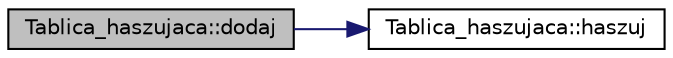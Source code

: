 digraph G
{
  edge [fontname="Helvetica",fontsize="10",labelfontname="Helvetica",labelfontsize="10"];
  node [fontname="Helvetica",fontsize="10",shape=record];
  rankdir="LR";
  Node1 [label="Tablica_haszujaca::dodaj",height=0.2,width=0.4,color="black", fillcolor="grey75", style="filled" fontcolor="black"];
  Node1 -> Node2 [color="midnightblue",fontsize="10",style="solid",fontname="Helvetica"];
  Node2 [label="Tablica_haszujaca::haszuj",height=0.2,width=0.4,color="black", fillcolor="white", style="filled",URL="$class_tablica__haszujaca.html#ac8dbd2993ea46777b616a8b3a0fc20a3",tooltip="Tworzy klucz."];
}
